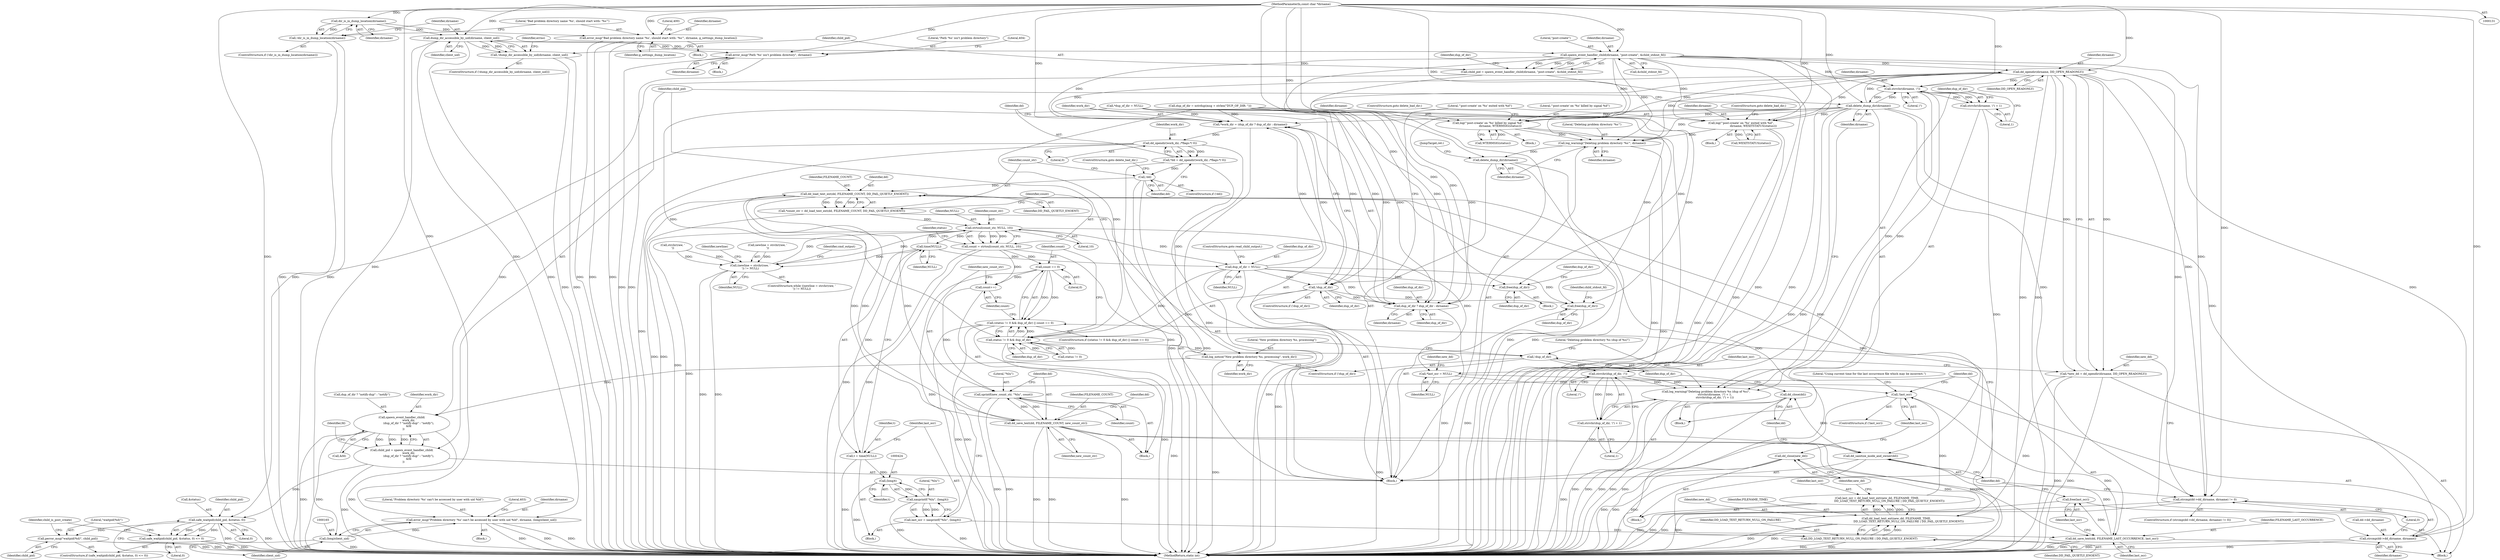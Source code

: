 digraph "0_abrt_8939398b82006ba1fec4ed491339fc075f43fc7c_0@pointer" {
"1000136" [label="(Call,dir_is_in_dump_location(dirname))"];
"1000132" [label="(MethodParameterIn,const char *dirname)"];
"1000135" [label="(Call,!dir_is_in_dump_location(dirname))"];
"1000139" [label="(Call,error_msg(\"Bad problem directory name '%s', should start with: '%s'\", dirname, g_settings_dump_location))"];
"1000147" [label="(Call,dump_dir_accessible_by_uid(dirname, client_uid))"];
"1000146" [label="(Call,!dump_dir_accessible_by_uid(dirname, client_uid))"];
"1000156" [label="(Call,error_msg(\"Path '%s' isn't problem directory\", dirname))"];
"1000161" [label="(Call,error_msg(\"Problem directory '%s' can't be accessed by user with uid %ld\", dirname, (long)client_uid))"];
"1000164" [label="(Call,(long)client_uid)"];
"1000173" [label="(Call,spawn_event_handler_child(dirname, \"post-create\", &child_stdout_fd))"];
"1000171" [label="(Call,child_pid = spawn_event_handler_child(dirname, \"post-create\", &child_stdout_fd))"];
"1000281" [label="(Call,safe_waitpid(child_pid, &status, 0))"];
"1000280" [label="(Call,safe_waitpid(child_pid, &status, 0) <= 0)"];
"1000287" [label="(Call,perror_msg(\"waitpid(%d)\", child_pid))"];
"1000303" [label="(Call,log(\"'post-create' on '%s' killed by signal %d\",\n                            dirname, WTERMSIG(status)))"];
"1000484" [label="(Call,log_warning(\"Deleting problem directory '%s'\", dirname))"];
"1000487" [label="(Call,delete_dump_dir(dirname))"];
"1000313" [label="(Call,log(\"'post-create' on '%s' exited with %d\",\n                            dirname, WEXITSTATUS(status)))"];
"1000320" [label="(Call,*work_dir = (dup_of_dir ? dup_of_dir : dirname))"];
"1000329" [label="(Call,dd_opendir(work_dir, /*flags:*/ 0))"];
"1000327" [label="(Call,*dd = dd_opendir(work_dir, /*flags:*/ 0))"];
"1000333" [label="(Call,!dd)"];
"1000339" [label="(Call,dd_load_text_ext(dd, FILENAME_COUNT, DD_FAIL_QUIETLY_ENOENT))"];
"1000337" [label="(Call,*count_str = dd_load_text_ext(dd, FILENAME_COUNT, DD_FAIL_QUIETLY_ENOENT))"];
"1000346" [label="(Call,strtoul(count_str, NULL, 10))"];
"1000223" [label="(Call,(newline = strchr(raw, '\n')) != NULL)"];
"1000344" [label="(Call,count = strtoul(count_str, NULL, 10))"];
"1000357" [label="(Call,count == 0)"];
"1000351" [label="(Call,(status != 0 && dup_of_dir) || count == 0)"];
"1000361" [label="(Call,count++)"];
"1000364" [label="(Call,sprintf(new_count_str, \"%lu\", count))"];
"1000368" [label="(Call,dd_save_text(dd, FILENAME_COUNT, new_count_str))"];
"1000426" [label="(Call,dd_save_text(dd, FILENAME_LAST_OCCURRENCE, last_ocr))"];
"1000430" [label="(Call,free(last_ocr))"];
"1000432" [label="(Call,dd_sanitize_mode_and_owner(dd))"];
"1000434" [label="(Call,dd_close(dd))"];
"1000388" [label="(Call,*last_ocr = NULL)"];
"1000409" [label="(Call,!last_ocr)"];
"1000417" [label="(Call,time(NULL))"];
"1000415" [label="(Call,t = time(NULL))"];
"1000423" [label="(Call,(long)t)"];
"1000421" [label="(Call,xasprintf(\"%lu\", (long)t))"];
"1000419" [label="(Call,last_ocr = xasprintf(\"%lu\", (long)t))"];
"1000479" [label="(Call,dup_of_dir = NULL)"];
"1000256" [label="(Call,free(dup_of_dir))"];
"1000310" [label="(Call,!dup_of_dir)"];
"1000322" [label="(Call,dup_of_dir ? dup_of_dir : dirname)"];
"1000352" [label="(Call,status != 0 && dup_of_dir)"];
"1000437" [label="(Call,!dup_of_dir)"];
"1000452" [label="(Call,strrchr(dup_of_dir, '/'))"];
"1000444" [label="(Call,log_warning(\"Deleting problem directory %s (dup of %s)\",\n                    strrchr(dirname, '/') + 1,\n                    strrchr(dup_of_dir, '/') + 1))"];
"1000451" [label="(Call,strrchr(dup_of_dir, '/') + 1)"];
"1000492" [label="(Call,free(dup_of_dir))"];
"1000399" [label="(Call,DD_LOAD_TEXT_RETURN_NULL_ON_FAILURE | DD_FAIL_QUIETLY_ENOENT)"];
"1000396" [label="(Call,dd_load_text_ext(new_dd, FILENAME_TIME,\n                            DD_LOAD_TEXT_RETURN_NULL_ON_FAILURE | DD_FAIL_QUIETLY_ENOENT))"];
"1000394" [label="(Call,last_ocr = dd_load_text_ext(new_dd, FILENAME_TIME,\n                            DD_LOAD_TEXT_RETURN_NULL_ON_FAILURE | DD_FAIL_QUIETLY_ENOENT))"];
"1000402" [label="(Call,dd_close(new_dd))"];
"1000439" [label="(Call,log_notice(\"New problem directory %s, processing\", work_dir))"];
"1000461" [label="(Call,spawn_event_handler_child(\n                work_dir,\n                (dup_of_dir ? \"notify-dup\" : \"notify\"),\n                &fd\n    ))"];
"1000459" [label="(Call,child_pid = spawn_event_handler_child(\n                work_dir,\n                (dup_of_dir ? \"notify-dup\" : \"notify\"),\n                &fd\n    ))"];
"1000373" [label="(Call,strcmp(dd->dd_dirname, dirname) != 0)"];
"1000374" [label="(Call,strcmp(dd->dd_dirname, dirname))"];
"1000384" [label="(Call,dd_opendir(dirname, DD_OPEN_READONLY))"];
"1000382" [label="(Call,*new_dd = dd_opendir(dirname, DD_OPEN_READONLY))"];
"1000447" [label="(Call,strrchr(dirname, '/'))"];
"1000446" [label="(Call,strrchr(dirname, '/') + 1)"];
"1000456" [label="(Call,delete_dump_dir(dirname))"];
"1000457" [label="(Identifier,dirname)"];
"1000142" [label="(Identifier,g_settings_dump_location)"];
"1000287" [label="(Call,perror_msg(\"waitpid(%d)\", child_pid))"];
"1000148" [label="(Identifier,dirname)"];
"1000333" [label="(Call,!dd)"];
"1000316" [label="(Call,WEXITSTATUS(status))"];
"1000315" [label="(Identifier,dirname)"];
"1000351" [label="(Call,(status != 0 && dup_of_dir) || count == 0)"];
"1000440" [label="(Literal,\"New problem directory %s, processing\")"];
"1000369" [label="(Identifier,dd)"];
"1000429" [label="(Identifier,last_ocr)"];
"1000155" [label="(Block,)"];
"1000373" [label="(Call,strcmp(dd->dd_dirname, dirname) != 0)"];
"1000320" [label="(Call,*work_dir = (dup_of_dir ? dup_of_dir : dirname))"];
"1000345" [label="(Identifier,count)"];
"1000328" [label="(Identifier,dd)"];
"1000395" [label="(Identifier,last_ocr)"];
"1000422" [label="(Literal,\"%lu\")"];
"1000461" [label="(Call,spawn_event_handler_child(\n                work_dir,\n                (dup_of_dir ? \"notify-dup\" : \"notify\"),\n                &fd\n    ))"];
"1000346" [label="(Call,strtoul(count_str, NULL, 10))"];
"1000413" [label="(Literal,\"Using current time for the last occurrence file which may be incorrect.\")"];
"1000397" [label="(Identifier,new_dd)"];
"1000463" [label="(Call,dup_of_dir ? \"notify-dup\" : \"notify\")"];
"1000354" [label="(Identifier,status)"];
"1000357" [label="(Call,count == 0)"];
"1000259" [label="(Identifier,dup_of_dir)"];
"1000161" [label="(Call,error_msg(\"Problem directory '%s' can't be accessed by user with uid %ld\", dirname, (long)client_uid))"];
"1000334" [label="(Identifier,dd)"];
"1000374" [label="(Call,strcmp(dd->dd_dirname, dirname))"];
"1000410" [label="(Identifier,last_ocr)"];
"1000281" [label="(Call,safe_waitpid(child_pid, &status, 0))"];
"1000305" [label="(Identifier,dirname)"];
"1000425" [label="(Identifier,t)"];
"1000329" [label="(Call,dd_opendir(work_dir, /*flags:*/ 0))"];
"1000386" [label="(Identifier,DD_OPEN_READONLY)"];
"1000392" [label="(Identifier,new_dd)"];
"1000384" [label="(Call,dd_opendir(dirname, DD_OPEN_READONLY))"];
"1000498" [label="(MethodReturn,static int)"];
"1000385" [label="(Identifier,dirname)"];
"1000420" [label="(Identifier,last_ocr)"];
"1000273" [label="(Identifier,cmd_output)"];
"1000350" [label="(ControlStructure,if ((status != 0 && dup_of_dir) || count == 0))"];
"1000482" [label="(ControlStructure,goto read_child_output;)"];
"1000375" [label="(Call,dd->dd_dirname)"];
"1000481" [label="(Identifier,NULL)"];
"1000147" [label="(Call,dump_dir_accessible_by_uid(dirname, client_uid))"];
"1000157" [label="(Literal,\"Path '%s' isn't problem directory\")"];
"1000423" [label="(Call,(long)t)"];
"1000488" [label="(Identifier,dirname)"];
"1000172" [label="(Identifier,child_pid)"];
"1000368" [label="(Call,dd_save_text(dd, FILENAME_COUNT, new_count_str))"];
"1000447" [label="(Call,strrchr(dirname, '/'))"];
"1000371" [label="(Identifier,new_count_str)"];
"1000467" [label="(Call,&fd)"];
"1000321" [label="(Identifier,work_dir)"];
"1000451" [label="(Call,strrchr(dup_of_dir, '/') + 1)"];
"1000401" [label="(Identifier,DD_FAIL_QUIETLY_ENOENT)"];
"1000176" [label="(Call,&child_stdout_fd)"];
"1000390" [label="(Identifier,NULL)"];
"1000441" [label="(Identifier,work_dir)"];
"1000361" [label="(Call,count++)"];
"1000367" [label="(Identifier,count)"];
"1000342" [label="(Identifier,DD_FAIL_QUIETLY_ENOENT)"];
"1000139" [label="(Call,error_msg(\"Bad problem directory name '%s', should start with: '%s'\", dirname, g_settings_dump_location))"];
"1000432" [label="(Call,dd_sanitize_mode_and_owner(dd))"];
"1000171" [label="(Call,child_pid = spawn_event_handler_child(dirname, \"post-create\", &child_stdout_fd))"];
"1000433" [label="(Identifier,dd)"];
"1000323" [label="(Identifier,dup_of_dir)"];
"1000493" [label="(Identifier,dup_of_dir)"];
"1000366" [label="(Literal,\"%lu\")"];
"1000353" [label="(Call,status != 0)"];
"1000162" [label="(Literal,\"Problem directory '%s' can't be accessed by user with uid %ld\")"];
"1000437" [label="(Call,!dup_of_dir)"];
"1000444" [label="(Call,log_warning(\"Deleting problem directory %s (dup of %s)\",\n                    strrchr(dirname, '/') + 1,\n                    strrchr(dup_of_dir, '/') + 1))"];
"1000383" [label="(Identifier,new_dd)"];
"1000348" [label="(Identifier,NULL)"];
"1000358" [label="(Identifier,count)"];
"1000285" [label="(Literal,0)"];
"1000288" [label="(Literal,\"waitpid(%d)\")"];
"1000337" [label="(Call,*count_str = dd_load_text_ext(dd, FILENAME_COUNT, DD_FAIL_QUIETLY_ENOENT))"];
"1000153" [label="(Identifier,errno)"];
"1000150" [label="(Block,)"];
"1000160" [label="(Literal,404)"];
"1000462" [label="(Identifier,work_dir)"];
"1000164" [label="(Call,(long)client_uid)"];
"1000352" [label="(Call,status != 0 && dup_of_dir)"];
"1000382" [label="(Call,*new_dd = dd_opendir(dirname, DD_OPEN_READONLY))"];
"1000222" [label="(ControlStructure,while ((newline = strchr(raw, '\n')) != NULL))"];
"1000341" [label="(Identifier,FILENAME_COUNT)"];
"1000146" [label="(Call,!dump_dir_accessible_by_uid(dirname, client_uid))"];
"1000370" [label="(Identifier,FILENAME_COUNT)"];
"1000359" [label="(Literal,0)"];
"1000255" [label="(Block,)"];
"1000456" [label="(Call,delete_dump_dir(dirname))"];
"1000393" [label="(Block,)"];
"1000431" [label="(Identifier,last_ocr)"];
"1000400" [label="(Identifier,DD_LOAD_TEXT_RETURN_NULL_ON_FAILURE)"];
"1000376" [label="(Identifier,dd)"];
"1000417" [label="(Call,time(NULL))"];
"1000430" [label="(Call,free(last_ocr))"];
"1000415" [label="(Call,t = time(NULL))"];
"1000314" [label="(Literal,\"'post-create' on '%s' exited with %d\")"];
"1000344" [label="(Call,count = strtoul(count_str, NULL, 10))"];
"1000339" [label="(Call,dd_load_text_ext(dd, FILENAME_COUNT, DD_FAIL_QUIETLY_ENOENT))"];
"1000168" [label="(Literal,403)"];
"1000479" [label="(Call,dup_of_dir = NULL)"];
"1000379" [label="(Literal,0)"];
"1000306" [label="(Call,WTERMSIG(status))"];
"1000372" [label="(ControlStructure,if (strcmp(dd->dd_dirname, dirname) != 0))"];
"1000280" [label="(Call,safe_waitpid(child_pid, &status, 0) <= 0)"];
"1000443" [label="(Block,)"];
"1000416" [label="(Identifier,t)"];
"1000486" [label="(Identifier,dirname)"];
"1000362" [label="(Identifier,count)"];
"1000330" [label="(Identifier,work_dir)"];
"1000446" [label="(Call,strrchr(dirname, '/') + 1)"];
"1000325" [label="(Identifier,dirname)"];
"1000485" [label="(Literal,\"Deleting problem directory '%s'\")"];
"1000402" [label="(Call,dd_close(new_dd))"];
"1000327" [label="(Call,*dd = dd_opendir(work_dir, /*flags:*/ 0))"];
"1000322" [label="(Call,dup_of_dir ? dup_of_dir : dirname)"];
"1000226" [label="(Call,strchr(raw, '\n'))"];
"1000233" [label="(Identifier,newline)"];
"1000389" [label="(Identifier,last_ocr)"];
"1000140" [label="(Literal,\"Bad problem directory name '%s', should start with: '%s'\")"];
"1000427" [label="(Identifier,dd)"];
"1000408" [label="(ControlStructure,if (!last_ocr))"];
"1000145" [label="(ControlStructure,if (!dump_dir_accessible_by_uid(dirname, client_uid)))"];
"1000411" [label="(Block,)"];
"1000257" [label="(Identifier,dup_of_dir)"];
"1000454" [label="(Literal,'/')"];
"1000180" [label="(Identifier,dup_of_dir)"];
"1000335" [label="(ControlStructure,goto delete_bad_dir;)"];
"1000439" [label="(Call,log_notice(\"New problem directory %s, processing\", work_dir))"];
"1000449" [label="(Literal,'/')"];
"1000470" [label="(Identifier,fd)"];
"1000137" [label="(Identifier,dirname)"];
"1000173" [label="(Call,spawn_event_handler_child(dirname, \"post-create\", &child_stdout_fd))"];
"1000356" [label="(Identifier,dup_of_dir)"];
"1000436" [label="(ControlStructure,if (!dup_of_dir))"];
"1000455" [label="(Literal,1)"];
"1000495" [label="(Identifier,child_stdout_fd)"];
"1000286" [label="(Literal,0)"];
"1000445" [label="(Literal,\"Deleting problem directory %s (dup of %s)\")"];
"1000338" [label="(Identifier,count_str)"];
"1000158" [label="(Identifier,dirname)"];
"1000349" [label="(Literal,10)"];
"1000347" [label="(Identifier,count_str)"];
"1000279" [label="(ControlStructure,if (safe_waitpid(child_pid, &status, 0) <= 0))"];
"1000421" [label="(Call,xasprintf(\"%lu\", (long)t))"];
"1000312" [label="(Block,)"];
"1000331" [label="(Literal,0)"];
"1000403" [label="(Identifier,new_dd)"];
"1000434" [label="(Call,dd_close(dd))"];
"1000135" [label="(Call,!dir_is_in_dump_location(dirname))"];
"1000282" [label="(Identifier,child_pid)"];
"1000459" [label="(Call,child_pid = spawn_event_handler_child(\n                work_dir,\n                (dup_of_dir ? \"notify-dup\" : \"notify\"),\n                &fd\n    ))"];
"1000399" [label="(Call,DD_LOAD_TEXT_RETURN_NULL_ON_FAILURE | DD_FAIL_QUIETLY_ENOENT)"];
"1000448" [label="(Identifier,dirname)"];
"1000138" [label="(Block,)"];
"1000438" [label="(Identifier,dup_of_dir)"];
"1000309" [label="(ControlStructure,if (!dup_of_dir))"];
"1000450" [label="(Literal,1)"];
"1000175" [label="(Literal,\"post-create\")"];
"1000340" [label="(Identifier,dd)"];
"1000380" [label="(Block,)"];
"1000318" [label="(ControlStructure,goto delete_bad_dir;)"];
"1000149" [label="(Identifier,client_uid)"];
"1000163" [label="(Identifier,dirname)"];
"1000489" [label="(JumpTarget,ret:)"];
"1000229" [label="(Identifier,NULL)"];
"1000365" [label="(Identifier,new_count_str)"];
"1000426" [label="(Call,dd_save_text(dd, FILENAME_LAST_OCCURRENCE, last_ocr))"];
"1000256" [label="(Call,free(dup_of_dir))"];
"1000302" [label="(Block,)"];
"1000179" [label="(Call,*dup_of_dir = NULL)"];
"1000394" [label="(Call,last_ocr = dd_load_text_ext(new_dd, FILENAME_TIME,\n                            DD_LOAD_TEXT_RETURN_NULL_ON_FAILURE | DD_FAIL_QUIETLY_ENOENT))"];
"1000409" [label="(Call,!last_ocr)"];
"1000224" [label="(Call,newline = strchr(raw, '\n'))"];
"1000364" [label="(Call,sprintf(new_count_str, \"%lu\", count))"];
"1000174" [label="(Identifier,dirname)"];
"1000398" [label="(Identifier,FILENAME_TIME)"];
"1000360" [label="(Block,)"];
"1000311" [label="(Identifier,dup_of_dir)"];
"1000166" [label="(Identifier,client_uid)"];
"1000453" [label="(Identifier,dup_of_dir)"];
"1000419" [label="(Call,last_ocr = xasprintf(\"%lu\", (long)t))"];
"1000452" [label="(Call,strrchr(dup_of_dir, '/'))"];
"1000378" [label="(Identifier,dirname)"];
"1000313" [label="(Call,log(\"'post-create' on '%s' exited with %d\",\n                            dirname, WEXITSTATUS(status)))"];
"1000308" [label="(ControlStructure,goto delete_bad_dir;)"];
"1000324" [label="(Identifier,dup_of_dir)"];
"1000435" [label="(Identifier,dd)"];
"1000388" [label="(Call,*last_ocr = NULL)"];
"1000144" [label="(Literal,400)"];
"1000289" [label="(Identifier,child_pid)"];
"1000428" [label="(Identifier,FILENAME_LAST_OCCURRENCE)"];
"1000258" [label="(Call,dup_of_dir = xstrdup(msg + strlen(\"DUP_OF_DIR: \")))"];
"1000132" [label="(MethodParameterIn,const char *dirname)"];
"1000396" [label="(Call,dd_load_text_ext(new_dd, FILENAME_TIME,\n                            DD_LOAD_TEXT_RETURN_NULL_ON_FAILURE | DD_FAIL_QUIETLY_ENOENT))"];
"1000487" [label="(Call,delete_dump_dir(dirname))"];
"1000292" [label="(Identifier,child_is_post_create)"];
"1000460" [label="(Identifier,child_pid)"];
"1000141" [label="(Identifier,dirname)"];
"1000310" [label="(Call,!dup_of_dir)"];
"1000332" [label="(ControlStructure,if (!dd))"];
"1000156" [label="(Call,error_msg(\"Path '%s' isn't problem directory\", dirname))"];
"1000492" [label="(Call,free(dup_of_dir))"];
"1000303" [label="(Call,log(\"'post-create' on '%s' killed by signal %d\",\n                            dirname, WTERMSIG(status)))"];
"1000304" [label="(Literal,\"'post-create' on '%s' killed by signal %d\")"];
"1000480" [label="(Identifier,dup_of_dir)"];
"1000283" [label="(Call,&status)"];
"1000133" [label="(Block,)"];
"1000223" [label="(Call,(newline = strchr(raw, '\n')) != NULL)"];
"1000136" [label="(Call,dir_is_in_dump_location(dirname))"];
"1000484" [label="(Call,log_warning(\"Deleting problem directory '%s'\", dirname))"];
"1000134" [label="(ControlStructure,if (!dir_is_in_dump_location(dirname)))"];
"1000418" [label="(Identifier,NULL)"];
"1000136" -> "1000135"  [label="AST: "];
"1000136" -> "1000137"  [label="CFG: "];
"1000137" -> "1000136"  [label="AST: "];
"1000135" -> "1000136"  [label="CFG: "];
"1000136" -> "1000135"  [label="DDG: "];
"1000132" -> "1000136"  [label="DDG: "];
"1000136" -> "1000139"  [label="DDG: "];
"1000136" -> "1000147"  [label="DDG: "];
"1000132" -> "1000131"  [label="AST: "];
"1000132" -> "1000498"  [label="DDG: "];
"1000132" -> "1000139"  [label="DDG: "];
"1000132" -> "1000147"  [label="DDG: "];
"1000132" -> "1000156"  [label="DDG: "];
"1000132" -> "1000161"  [label="DDG: "];
"1000132" -> "1000173"  [label="DDG: "];
"1000132" -> "1000303"  [label="DDG: "];
"1000132" -> "1000313"  [label="DDG: "];
"1000132" -> "1000320"  [label="DDG: "];
"1000132" -> "1000322"  [label="DDG: "];
"1000132" -> "1000373"  [label="DDG: "];
"1000132" -> "1000374"  [label="DDG: "];
"1000132" -> "1000384"  [label="DDG: "];
"1000132" -> "1000447"  [label="DDG: "];
"1000132" -> "1000456"  [label="DDG: "];
"1000132" -> "1000484"  [label="DDG: "];
"1000132" -> "1000487"  [label="DDG: "];
"1000135" -> "1000134"  [label="AST: "];
"1000140" -> "1000135"  [label="CFG: "];
"1000148" -> "1000135"  [label="CFG: "];
"1000135" -> "1000498"  [label="DDG: "];
"1000135" -> "1000498"  [label="DDG: "];
"1000139" -> "1000138"  [label="AST: "];
"1000139" -> "1000142"  [label="CFG: "];
"1000140" -> "1000139"  [label="AST: "];
"1000141" -> "1000139"  [label="AST: "];
"1000142" -> "1000139"  [label="AST: "];
"1000144" -> "1000139"  [label="CFG: "];
"1000139" -> "1000498"  [label="DDG: "];
"1000139" -> "1000498"  [label="DDG: "];
"1000139" -> "1000498"  [label="DDG: "];
"1000147" -> "1000146"  [label="AST: "];
"1000147" -> "1000149"  [label="CFG: "];
"1000148" -> "1000147"  [label="AST: "];
"1000149" -> "1000147"  [label="AST: "];
"1000146" -> "1000147"  [label="CFG: "];
"1000147" -> "1000498"  [label="DDG: "];
"1000147" -> "1000146"  [label="DDG: "];
"1000147" -> "1000146"  [label="DDG: "];
"1000147" -> "1000156"  [label="DDG: "];
"1000147" -> "1000161"  [label="DDG: "];
"1000147" -> "1000164"  [label="DDG: "];
"1000147" -> "1000173"  [label="DDG: "];
"1000146" -> "1000145"  [label="AST: "];
"1000153" -> "1000146"  [label="CFG: "];
"1000172" -> "1000146"  [label="CFG: "];
"1000146" -> "1000498"  [label="DDG: "];
"1000146" -> "1000498"  [label="DDG: "];
"1000156" -> "1000155"  [label="AST: "];
"1000156" -> "1000158"  [label="CFG: "];
"1000157" -> "1000156"  [label="AST: "];
"1000158" -> "1000156"  [label="AST: "];
"1000160" -> "1000156"  [label="CFG: "];
"1000156" -> "1000498"  [label="DDG: "];
"1000156" -> "1000498"  [label="DDG: "];
"1000161" -> "1000150"  [label="AST: "];
"1000161" -> "1000164"  [label="CFG: "];
"1000162" -> "1000161"  [label="AST: "];
"1000163" -> "1000161"  [label="AST: "];
"1000164" -> "1000161"  [label="AST: "];
"1000168" -> "1000161"  [label="CFG: "];
"1000161" -> "1000498"  [label="DDG: "];
"1000161" -> "1000498"  [label="DDG: "];
"1000161" -> "1000498"  [label="DDG: "];
"1000164" -> "1000161"  [label="DDG: "];
"1000164" -> "1000166"  [label="CFG: "];
"1000165" -> "1000164"  [label="AST: "];
"1000166" -> "1000164"  [label="AST: "];
"1000164" -> "1000498"  [label="DDG: "];
"1000173" -> "1000171"  [label="AST: "];
"1000173" -> "1000176"  [label="CFG: "];
"1000174" -> "1000173"  [label="AST: "];
"1000175" -> "1000173"  [label="AST: "];
"1000176" -> "1000173"  [label="AST: "];
"1000171" -> "1000173"  [label="CFG: "];
"1000173" -> "1000498"  [label="DDG: "];
"1000173" -> "1000498"  [label="DDG: "];
"1000173" -> "1000171"  [label="DDG: "];
"1000173" -> "1000171"  [label="DDG: "];
"1000173" -> "1000171"  [label="DDG: "];
"1000173" -> "1000303"  [label="DDG: "];
"1000173" -> "1000313"  [label="DDG: "];
"1000173" -> "1000320"  [label="DDG: "];
"1000173" -> "1000322"  [label="DDG: "];
"1000173" -> "1000373"  [label="DDG: "];
"1000173" -> "1000374"  [label="DDG: "];
"1000173" -> "1000384"  [label="DDG: "];
"1000173" -> "1000447"  [label="DDG: "];
"1000173" -> "1000484"  [label="DDG: "];
"1000171" -> "1000133"  [label="AST: "];
"1000172" -> "1000171"  [label="AST: "];
"1000180" -> "1000171"  [label="CFG: "];
"1000171" -> "1000498"  [label="DDG: "];
"1000171" -> "1000281"  [label="DDG: "];
"1000281" -> "1000280"  [label="AST: "];
"1000281" -> "1000285"  [label="CFG: "];
"1000282" -> "1000281"  [label="AST: "];
"1000283" -> "1000281"  [label="AST: "];
"1000285" -> "1000281"  [label="AST: "];
"1000286" -> "1000281"  [label="CFG: "];
"1000281" -> "1000498"  [label="DDG: "];
"1000281" -> "1000498"  [label="DDG: "];
"1000281" -> "1000280"  [label="DDG: "];
"1000281" -> "1000280"  [label="DDG: "];
"1000281" -> "1000280"  [label="DDG: "];
"1000459" -> "1000281"  [label="DDG: "];
"1000281" -> "1000287"  [label="DDG: "];
"1000280" -> "1000279"  [label="AST: "];
"1000280" -> "1000286"  [label="CFG: "];
"1000286" -> "1000280"  [label="AST: "];
"1000288" -> "1000280"  [label="CFG: "];
"1000292" -> "1000280"  [label="CFG: "];
"1000280" -> "1000498"  [label="DDG: "];
"1000280" -> "1000498"  [label="DDG: "];
"1000287" -> "1000279"  [label="AST: "];
"1000287" -> "1000289"  [label="CFG: "];
"1000288" -> "1000287"  [label="AST: "];
"1000289" -> "1000287"  [label="AST: "];
"1000292" -> "1000287"  [label="CFG: "];
"1000287" -> "1000498"  [label="DDG: "];
"1000287" -> "1000498"  [label="DDG: "];
"1000303" -> "1000302"  [label="AST: "];
"1000303" -> "1000306"  [label="CFG: "];
"1000304" -> "1000303"  [label="AST: "];
"1000305" -> "1000303"  [label="AST: "];
"1000306" -> "1000303"  [label="AST: "];
"1000308" -> "1000303"  [label="CFG: "];
"1000303" -> "1000498"  [label="DDG: "];
"1000303" -> "1000498"  [label="DDG: "];
"1000456" -> "1000303"  [label="DDG: "];
"1000384" -> "1000303"  [label="DDG: "];
"1000306" -> "1000303"  [label="DDG: "];
"1000303" -> "1000484"  [label="DDG: "];
"1000484" -> "1000133"  [label="AST: "];
"1000484" -> "1000486"  [label="CFG: "];
"1000485" -> "1000484"  [label="AST: "];
"1000486" -> "1000484"  [label="AST: "];
"1000488" -> "1000484"  [label="CFG: "];
"1000484" -> "1000498"  [label="DDG: "];
"1000313" -> "1000484"  [label="DDG: "];
"1000456" -> "1000484"  [label="DDG: "];
"1000384" -> "1000484"  [label="DDG: "];
"1000484" -> "1000487"  [label="DDG: "];
"1000487" -> "1000133"  [label="AST: "];
"1000487" -> "1000488"  [label="CFG: "];
"1000488" -> "1000487"  [label="AST: "];
"1000489" -> "1000487"  [label="CFG: "];
"1000487" -> "1000498"  [label="DDG: "];
"1000487" -> "1000498"  [label="DDG: "];
"1000313" -> "1000312"  [label="AST: "];
"1000313" -> "1000316"  [label="CFG: "];
"1000314" -> "1000313"  [label="AST: "];
"1000315" -> "1000313"  [label="AST: "];
"1000316" -> "1000313"  [label="AST: "];
"1000318" -> "1000313"  [label="CFG: "];
"1000313" -> "1000498"  [label="DDG: "];
"1000313" -> "1000498"  [label="DDG: "];
"1000456" -> "1000313"  [label="DDG: "];
"1000384" -> "1000313"  [label="DDG: "];
"1000316" -> "1000313"  [label="DDG: "];
"1000320" -> "1000133"  [label="AST: "];
"1000320" -> "1000322"  [label="CFG: "];
"1000321" -> "1000320"  [label="AST: "];
"1000322" -> "1000320"  [label="AST: "];
"1000328" -> "1000320"  [label="CFG: "];
"1000320" -> "1000498"  [label="DDG: "];
"1000258" -> "1000320"  [label="DDG: "];
"1000310" -> "1000320"  [label="DDG: "];
"1000179" -> "1000320"  [label="DDG: "];
"1000479" -> "1000320"  [label="DDG: "];
"1000456" -> "1000320"  [label="DDG: "];
"1000384" -> "1000320"  [label="DDG: "];
"1000320" -> "1000329"  [label="DDG: "];
"1000329" -> "1000327"  [label="AST: "];
"1000329" -> "1000331"  [label="CFG: "];
"1000330" -> "1000329"  [label="AST: "];
"1000331" -> "1000329"  [label="AST: "];
"1000327" -> "1000329"  [label="CFG: "];
"1000329" -> "1000498"  [label="DDG: "];
"1000329" -> "1000327"  [label="DDG: "];
"1000329" -> "1000327"  [label="DDG: "];
"1000329" -> "1000439"  [label="DDG: "];
"1000329" -> "1000461"  [label="DDG: "];
"1000327" -> "1000133"  [label="AST: "];
"1000328" -> "1000327"  [label="AST: "];
"1000334" -> "1000327"  [label="CFG: "];
"1000327" -> "1000498"  [label="DDG: "];
"1000327" -> "1000333"  [label="DDG: "];
"1000333" -> "1000332"  [label="AST: "];
"1000333" -> "1000334"  [label="CFG: "];
"1000334" -> "1000333"  [label="AST: "];
"1000335" -> "1000333"  [label="CFG: "];
"1000338" -> "1000333"  [label="CFG: "];
"1000333" -> "1000498"  [label="DDG: "];
"1000333" -> "1000498"  [label="DDG: "];
"1000333" -> "1000339"  [label="DDG: "];
"1000339" -> "1000337"  [label="AST: "];
"1000339" -> "1000342"  [label="CFG: "];
"1000340" -> "1000339"  [label="AST: "];
"1000341" -> "1000339"  [label="AST: "];
"1000342" -> "1000339"  [label="AST: "];
"1000337" -> "1000339"  [label="CFG: "];
"1000339" -> "1000498"  [label="DDG: "];
"1000339" -> "1000498"  [label="DDG: "];
"1000339" -> "1000337"  [label="DDG: "];
"1000339" -> "1000337"  [label="DDG: "];
"1000339" -> "1000337"  [label="DDG: "];
"1000368" -> "1000339"  [label="DDG: "];
"1000399" -> "1000339"  [label="DDG: "];
"1000339" -> "1000368"  [label="DDG: "];
"1000339" -> "1000368"  [label="DDG: "];
"1000339" -> "1000399"  [label="DDG: "];
"1000339" -> "1000432"  [label="DDG: "];
"1000337" -> "1000133"  [label="AST: "];
"1000338" -> "1000337"  [label="AST: "];
"1000345" -> "1000337"  [label="CFG: "];
"1000337" -> "1000498"  [label="DDG: "];
"1000337" -> "1000346"  [label="DDG: "];
"1000346" -> "1000344"  [label="AST: "];
"1000346" -> "1000349"  [label="CFG: "];
"1000347" -> "1000346"  [label="AST: "];
"1000348" -> "1000346"  [label="AST: "];
"1000349" -> "1000346"  [label="AST: "];
"1000344" -> "1000346"  [label="CFG: "];
"1000346" -> "1000498"  [label="DDG: "];
"1000346" -> "1000223"  [label="DDG: "];
"1000346" -> "1000344"  [label="DDG: "];
"1000346" -> "1000344"  [label="DDG: "];
"1000346" -> "1000344"  [label="DDG: "];
"1000223" -> "1000346"  [label="DDG: "];
"1000417" -> "1000346"  [label="DDG: "];
"1000346" -> "1000388"  [label="DDG: "];
"1000346" -> "1000417"  [label="DDG: "];
"1000346" -> "1000479"  [label="DDG: "];
"1000223" -> "1000222"  [label="AST: "];
"1000223" -> "1000229"  [label="CFG: "];
"1000224" -> "1000223"  [label="AST: "];
"1000229" -> "1000223"  [label="AST: "];
"1000233" -> "1000223"  [label="CFG: "];
"1000273" -> "1000223"  [label="CFG: "];
"1000223" -> "1000498"  [label="DDG: "];
"1000223" -> "1000498"  [label="DDG: "];
"1000224" -> "1000223"  [label="DDG: "];
"1000226" -> "1000223"  [label="DDG: "];
"1000226" -> "1000223"  [label="DDG: "];
"1000417" -> "1000223"  [label="DDG: "];
"1000344" -> "1000133"  [label="AST: "];
"1000345" -> "1000344"  [label="AST: "];
"1000354" -> "1000344"  [label="CFG: "];
"1000344" -> "1000498"  [label="DDG: "];
"1000344" -> "1000498"  [label="DDG: "];
"1000344" -> "1000357"  [label="DDG: "];
"1000344" -> "1000361"  [label="DDG: "];
"1000357" -> "1000351"  [label="AST: "];
"1000357" -> "1000359"  [label="CFG: "];
"1000358" -> "1000357"  [label="AST: "];
"1000359" -> "1000357"  [label="AST: "];
"1000351" -> "1000357"  [label="CFG: "];
"1000357" -> "1000498"  [label="DDG: "];
"1000357" -> "1000351"  [label="DDG: "];
"1000357" -> "1000351"  [label="DDG: "];
"1000357" -> "1000361"  [label="DDG: "];
"1000351" -> "1000350"  [label="AST: "];
"1000351" -> "1000352"  [label="CFG: "];
"1000352" -> "1000351"  [label="AST: "];
"1000362" -> "1000351"  [label="CFG: "];
"1000433" -> "1000351"  [label="CFG: "];
"1000351" -> "1000498"  [label="DDG: "];
"1000351" -> "1000498"  [label="DDG: "];
"1000351" -> "1000498"  [label="DDG: "];
"1000352" -> "1000351"  [label="DDG: "];
"1000352" -> "1000351"  [label="DDG: "];
"1000361" -> "1000360"  [label="AST: "];
"1000361" -> "1000362"  [label="CFG: "];
"1000362" -> "1000361"  [label="AST: "];
"1000365" -> "1000361"  [label="CFG: "];
"1000361" -> "1000364"  [label="DDG: "];
"1000364" -> "1000360"  [label="AST: "];
"1000364" -> "1000367"  [label="CFG: "];
"1000365" -> "1000364"  [label="AST: "];
"1000366" -> "1000364"  [label="AST: "];
"1000367" -> "1000364"  [label="AST: "];
"1000369" -> "1000364"  [label="CFG: "];
"1000364" -> "1000498"  [label="DDG: "];
"1000364" -> "1000498"  [label="DDG: "];
"1000368" -> "1000364"  [label="DDG: "];
"1000364" -> "1000368"  [label="DDG: "];
"1000368" -> "1000360"  [label="AST: "];
"1000368" -> "1000371"  [label="CFG: "];
"1000369" -> "1000368"  [label="AST: "];
"1000370" -> "1000368"  [label="AST: "];
"1000371" -> "1000368"  [label="AST: "];
"1000376" -> "1000368"  [label="CFG: "];
"1000368" -> "1000498"  [label="DDG: "];
"1000368" -> "1000498"  [label="DDG: "];
"1000368" -> "1000498"  [label="DDG: "];
"1000368" -> "1000426"  [label="DDG: "];
"1000368" -> "1000432"  [label="DDG: "];
"1000426" -> "1000380"  [label="AST: "];
"1000426" -> "1000429"  [label="CFG: "];
"1000427" -> "1000426"  [label="AST: "];
"1000428" -> "1000426"  [label="AST: "];
"1000429" -> "1000426"  [label="AST: "];
"1000431" -> "1000426"  [label="CFG: "];
"1000426" -> "1000498"  [label="DDG: "];
"1000426" -> "1000498"  [label="DDG: "];
"1000419" -> "1000426"  [label="DDG: "];
"1000409" -> "1000426"  [label="DDG: "];
"1000426" -> "1000430"  [label="DDG: "];
"1000426" -> "1000432"  [label="DDG: "];
"1000430" -> "1000380"  [label="AST: "];
"1000430" -> "1000431"  [label="CFG: "];
"1000431" -> "1000430"  [label="AST: "];
"1000433" -> "1000430"  [label="CFG: "];
"1000430" -> "1000498"  [label="DDG: "];
"1000432" -> "1000133"  [label="AST: "];
"1000432" -> "1000433"  [label="CFG: "];
"1000433" -> "1000432"  [label="AST: "];
"1000435" -> "1000432"  [label="CFG: "];
"1000432" -> "1000498"  [label="DDG: "];
"1000432" -> "1000434"  [label="DDG: "];
"1000434" -> "1000133"  [label="AST: "];
"1000434" -> "1000435"  [label="CFG: "];
"1000435" -> "1000434"  [label="AST: "];
"1000438" -> "1000434"  [label="CFG: "];
"1000434" -> "1000498"  [label="DDG: "];
"1000434" -> "1000498"  [label="DDG: "];
"1000388" -> "1000380"  [label="AST: "];
"1000388" -> "1000390"  [label="CFG: "];
"1000389" -> "1000388"  [label="AST: "];
"1000390" -> "1000388"  [label="AST: "];
"1000392" -> "1000388"  [label="CFG: "];
"1000388" -> "1000409"  [label="DDG: "];
"1000409" -> "1000408"  [label="AST: "];
"1000409" -> "1000410"  [label="CFG: "];
"1000410" -> "1000409"  [label="AST: "];
"1000413" -> "1000409"  [label="CFG: "];
"1000427" -> "1000409"  [label="CFG: "];
"1000409" -> "1000498"  [label="DDG: "];
"1000394" -> "1000409"  [label="DDG: "];
"1000417" -> "1000415"  [label="AST: "];
"1000417" -> "1000418"  [label="CFG: "];
"1000418" -> "1000417"  [label="AST: "];
"1000415" -> "1000417"  [label="CFG: "];
"1000417" -> "1000415"  [label="DDG: "];
"1000417" -> "1000479"  [label="DDG: "];
"1000415" -> "1000411"  [label="AST: "];
"1000416" -> "1000415"  [label="AST: "];
"1000420" -> "1000415"  [label="CFG: "];
"1000415" -> "1000498"  [label="DDG: "];
"1000415" -> "1000423"  [label="DDG: "];
"1000423" -> "1000421"  [label="AST: "];
"1000423" -> "1000425"  [label="CFG: "];
"1000424" -> "1000423"  [label="AST: "];
"1000425" -> "1000423"  [label="AST: "];
"1000421" -> "1000423"  [label="CFG: "];
"1000423" -> "1000498"  [label="DDG: "];
"1000423" -> "1000421"  [label="DDG: "];
"1000421" -> "1000419"  [label="AST: "];
"1000422" -> "1000421"  [label="AST: "];
"1000419" -> "1000421"  [label="CFG: "];
"1000421" -> "1000498"  [label="DDG: "];
"1000421" -> "1000419"  [label="DDG: "];
"1000421" -> "1000419"  [label="DDG: "];
"1000419" -> "1000411"  [label="AST: "];
"1000420" -> "1000419"  [label="AST: "];
"1000427" -> "1000419"  [label="CFG: "];
"1000419" -> "1000498"  [label="DDG: "];
"1000479" -> "1000133"  [label="AST: "];
"1000479" -> "1000481"  [label="CFG: "];
"1000480" -> "1000479"  [label="AST: "];
"1000481" -> "1000479"  [label="AST: "];
"1000482" -> "1000479"  [label="CFG: "];
"1000479" -> "1000498"  [label="DDG: "];
"1000479" -> "1000256"  [label="DDG: "];
"1000479" -> "1000310"  [label="DDG: "];
"1000479" -> "1000322"  [label="DDG: "];
"1000479" -> "1000352"  [label="DDG: "];
"1000479" -> "1000492"  [label="DDG: "];
"1000256" -> "1000255"  [label="AST: "];
"1000256" -> "1000257"  [label="CFG: "];
"1000257" -> "1000256"  [label="AST: "];
"1000259" -> "1000256"  [label="CFG: "];
"1000258" -> "1000256"  [label="DDG: "];
"1000179" -> "1000256"  [label="DDG: "];
"1000310" -> "1000309"  [label="AST: "];
"1000310" -> "1000311"  [label="CFG: "];
"1000311" -> "1000310"  [label="AST: "];
"1000314" -> "1000310"  [label="CFG: "];
"1000321" -> "1000310"  [label="CFG: "];
"1000310" -> "1000498"  [label="DDG: "];
"1000258" -> "1000310"  [label="DDG: "];
"1000179" -> "1000310"  [label="DDG: "];
"1000310" -> "1000322"  [label="DDG: "];
"1000310" -> "1000352"  [label="DDG: "];
"1000310" -> "1000492"  [label="DDG: "];
"1000322" -> "1000324"  [label="CFG: "];
"1000322" -> "1000325"  [label="CFG: "];
"1000323" -> "1000322"  [label="AST: "];
"1000324" -> "1000322"  [label="AST: "];
"1000325" -> "1000322"  [label="AST: "];
"1000322" -> "1000498"  [label="DDG: "];
"1000258" -> "1000322"  [label="DDG: "];
"1000179" -> "1000322"  [label="DDG: "];
"1000456" -> "1000322"  [label="DDG: "];
"1000384" -> "1000322"  [label="DDG: "];
"1000352" -> "1000353"  [label="CFG: "];
"1000352" -> "1000356"  [label="CFG: "];
"1000353" -> "1000352"  [label="AST: "];
"1000356" -> "1000352"  [label="AST: "];
"1000358" -> "1000352"  [label="CFG: "];
"1000352" -> "1000498"  [label="DDG: "];
"1000353" -> "1000352"  [label="DDG: "];
"1000353" -> "1000352"  [label="DDG: "];
"1000258" -> "1000352"  [label="DDG: "];
"1000179" -> "1000352"  [label="DDG: "];
"1000352" -> "1000437"  [label="DDG: "];
"1000437" -> "1000436"  [label="AST: "];
"1000437" -> "1000438"  [label="CFG: "];
"1000438" -> "1000437"  [label="AST: "];
"1000440" -> "1000437"  [label="CFG: "];
"1000445" -> "1000437"  [label="CFG: "];
"1000437" -> "1000498"  [label="DDG: "];
"1000437" -> "1000452"  [label="DDG: "];
"1000452" -> "1000451"  [label="AST: "];
"1000452" -> "1000454"  [label="CFG: "];
"1000453" -> "1000452"  [label="AST: "];
"1000454" -> "1000452"  [label="AST: "];
"1000455" -> "1000452"  [label="CFG: "];
"1000452" -> "1000444"  [label="DDG: "];
"1000452" -> "1000444"  [label="DDG: "];
"1000452" -> "1000451"  [label="DDG: "];
"1000452" -> "1000451"  [label="DDG: "];
"1000444" -> "1000443"  [label="AST: "];
"1000444" -> "1000451"  [label="CFG: "];
"1000445" -> "1000444"  [label="AST: "];
"1000446" -> "1000444"  [label="AST: "];
"1000451" -> "1000444"  [label="AST: "];
"1000457" -> "1000444"  [label="CFG: "];
"1000444" -> "1000498"  [label="DDG: "];
"1000444" -> "1000498"  [label="DDG: "];
"1000444" -> "1000498"  [label="DDG: "];
"1000447" -> "1000444"  [label="DDG: "];
"1000447" -> "1000444"  [label="DDG: "];
"1000451" -> "1000455"  [label="CFG: "];
"1000455" -> "1000451"  [label="AST: "];
"1000451" -> "1000498"  [label="DDG: "];
"1000492" -> "1000133"  [label="AST: "];
"1000492" -> "1000493"  [label="CFG: "];
"1000493" -> "1000492"  [label="AST: "];
"1000495" -> "1000492"  [label="CFG: "];
"1000492" -> "1000498"  [label="DDG: "];
"1000258" -> "1000492"  [label="DDG: "];
"1000179" -> "1000492"  [label="DDG: "];
"1000399" -> "1000396"  [label="AST: "];
"1000399" -> "1000401"  [label="CFG: "];
"1000400" -> "1000399"  [label="AST: "];
"1000401" -> "1000399"  [label="AST: "];
"1000396" -> "1000399"  [label="CFG: "];
"1000399" -> "1000498"  [label="DDG: "];
"1000399" -> "1000498"  [label="DDG: "];
"1000399" -> "1000396"  [label="DDG: "];
"1000399" -> "1000396"  [label="DDG: "];
"1000396" -> "1000394"  [label="AST: "];
"1000397" -> "1000396"  [label="AST: "];
"1000398" -> "1000396"  [label="AST: "];
"1000394" -> "1000396"  [label="CFG: "];
"1000396" -> "1000498"  [label="DDG: "];
"1000396" -> "1000498"  [label="DDG: "];
"1000396" -> "1000394"  [label="DDG: "];
"1000396" -> "1000394"  [label="DDG: "];
"1000396" -> "1000394"  [label="DDG: "];
"1000382" -> "1000396"  [label="DDG: "];
"1000396" -> "1000402"  [label="DDG: "];
"1000394" -> "1000393"  [label="AST: "];
"1000395" -> "1000394"  [label="AST: "];
"1000403" -> "1000394"  [label="CFG: "];
"1000394" -> "1000498"  [label="DDG: "];
"1000402" -> "1000393"  [label="AST: "];
"1000402" -> "1000403"  [label="CFG: "];
"1000403" -> "1000402"  [label="AST: "];
"1000410" -> "1000402"  [label="CFG: "];
"1000402" -> "1000498"  [label="DDG: "];
"1000402" -> "1000498"  [label="DDG: "];
"1000439" -> "1000436"  [label="AST: "];
"1000439" -> "1000441"  [label="CFG: "];
"1000440" -> "1000439"  [label="AST: "];
"1000441" -> "1000439"  [label="AST: "];
"1000460" -> "1000439"  [label="CFG: "];
"1000439" -> "1000498"  [label="DDG: "];
"1000439" -> "1000461"  [label="DDG: "];
"1000461" -> "1000459"  [label="AST: "];
"1000461" -> "1000467"  [label="CFG: "];
"1000462" -> "1000461"  [label="AST: "];
"1000463" -> "1000461"  [label="AST: "];
"1000467" -> "1000461"  [label="AST: "];
"1000459" -> "1000461"  [label="CFG: "];
"1000461" -> "1000498"  [label="DDG: "];
"1000461" -> "1000498"  [label="DDG: "];
"1000461" -> "1000498"  [label="DDG: "];
"1000461" -> "1000459"  [label="DDG: "];
"1000461" -> "1000459"  [label="DDG: "];
"1000461" -> "1000459"  [label="DDG: "];
"1000459" -> "1000133"  [label="AST: "];
"1000460" -> "1000459"  [label="AST: "];
"1000470" -> "1000459"  [label="CFG: "];
"1000459" -> "1000498"  [label="DDG: "];
"1000373" -> "1000372"  [label="AST: "];
"1000373" -> "1000379"  [label="CFG: "];
"1000374" -> "1000373"  [label="AST: "];
"1000379" -> "1000373"  [label="AST: "];
"1000383" -> "1000373"  [label="CFG: "];
"1000433" -> "1000373"  [label="CFG: "];
"1000373" -> "1000498"  [label="DDG: "];
"1000373" -> "1000498"  [label="DDG: "];
"1000456" -> "1000373"  [label="DDG: "];
"1000384" -> "1000373"  [label="DDG: "];
"1000374" -> "1000378"  [label="CFG: "];
"1000375" -> "1000374"  [label="AST: "];
"1000378" -> "1000374"  [label="AST: "];
"1000379" -> "1000374"  [label="CFG: "];
"1000374" -> "1000498"  [label="DDG: "];
"1000374" -> "1000498"  [label="DDG: "];
"1000456" -> "1000374"  [label="DDG: "];
"1000384" -> "1000374"  [label="DDG: "];
"1000384" -> "1000382"  [label="AST: "];
"1000384" -> "1000386"  [label="CFG: "];
"1000385" -> "1000384"  [label="AST: "];
"1000386" -> "1000384"  [label="AST: "];
"1000382" -> "1000384"  [label="CFG: "];
"1000384" -> "1000498"  [label="DDG: "];
"1000384" -> "1000498"  [label="DDG: "];
"1000384" -> "1000382"  [label="DDG: "];
"1000384" -> "1000382"  [label="DDG: "];
"1000456" -> "1000384"  [label="DDG: "];
"1000384" -> "1000447"  [label="DDG: "];
"1000382" -> "1000380"  [label="AST: "];
"1000383" -> "1000382"  [label="AST: "];
"1000389" -> "1000382"  [label="CFG: "];
"1000382" -> "1000498"  [label="DDG: "];
"1000382" -> "1000498"  [label="DDG: "];
"1000447" -> "1000446"  [label="AST: "];
"1000447" -> "1000449"  [label="CFG: "];
"1000448" -> "1000447"  [label="AST: "];
"1000449" -> "1000447"  [label="AST: "];
"1000450" -> "1000447"  [label="CFG: "];
"1000447" -> "1000446"  [label="DDG: "];
"1000447" -> "1000446"  [label="DDG: "];
"1000456" -> "1000447"  [label="DDG: "];
"1000447" -> "1000456"  [label="DDG: "];
"1000446" -> "1000450"  [label="CFG: "];
"1000450" -> "1000446"  [label="AST: "];
"1000453" -> "1000446"  [label="CFG: "];
"1000446" -> "1000498"  [label="DDG: "];
"1000456" -> "1000443"  [label="AST: "];
"1000456" -> "1000457"  [label="CFG: "];
"1000457" -> "1000456"  [label="AST: "];
"1000460" -> "1000456"  [label="CFG: "];
"1000456" -> "1000498"  [label="DDG: "];
"1000456" -> "1000498"  [label="DDG: "];
}

